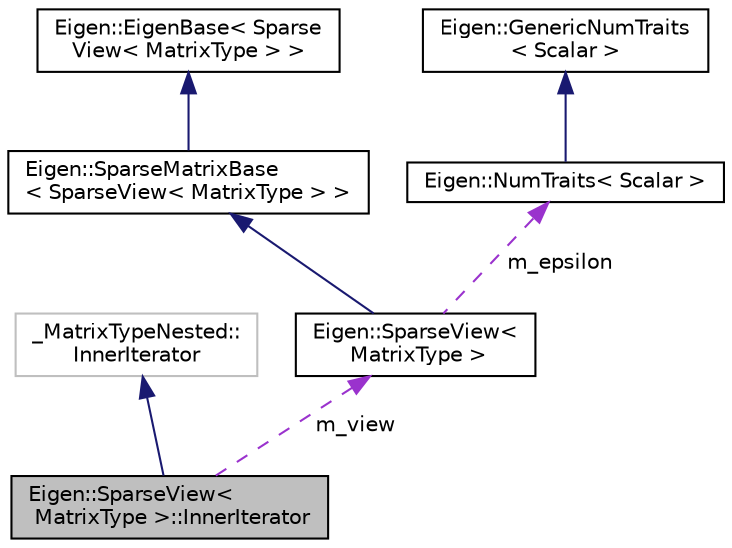 digraph "Eigen::SparseView&lt; MatrixType &gt;::InnerIterator"
{
  edge [fontname="Helvetica",fontsize="10",labelfontname="Helvetica",labelfontsize="10"];
  node [fontname="Helvetica",fontsize="10",shape=record];
  Node1 [label="Eigen::SparseView\<\l MatrixType \>::InnerIterator",height=0.2,width=0.4,color="black", fillcolor="grey75", style="filled" fontcolor="black"];
  Node2 -> Node1 [dir="back",color="midnightblue",fontsize="10",style="solid",fontname="Helvetica"];
  Node2 [label="_MatrixTypeNested::\lInnerIterator",height=0.2,width=0.4,color="grey75", fillcolor="white", style="filled"];
  Node3 -> Node1 [dir="back",color="darkorchid3",fontsize="10",style="dashed",label=" m_view" ,fontname="Helvetica"];
  Node3 [label="Eigen::SparseView\<\l MatrixType \>",height=0.2,width=0.4,color="black", fillcolor="white", style="filled",URL="$classEigen_1_1SparseView.html"];
  Node4 -> Node3 [dir="back",color="midnightblue",fontsize="10",style="solid",fontname="Helvetica"];
  Node4 [label="Eigen::SparseMatrixBase\l\< SparseView\< MatrixType \> \>",height=0.2,width=0.4,color="black", fillcolor="white", style="filled",URL="$classEigen_1_1SparseMatrixBase.html"];
  Node5 -> Node4 [dir="back",color="midnightblue",fontsize="10",style="solid",fontname="Helvetica"];
  Node5 [label="Eigen::EigenBase\< Sparse\lView\< MatrixType \> \>",height=0.2,width=0.4,color="black", fillcolor="white", style="filled",URL="$structEigen_1_1EigenBase.html"];
  Node6 -> Node3 [dir="back",color="darkorchid3",fontsize="10",style="dashed",label=" m_epsilon" ,fontname="Helvetica"];
  Node6 [label="Eigen::NumTraits\< Scalar \>",height=0.2,width=0.4,color="black", fillcolor="white", style="filled",URL="$structEigen_1_1NumTraits.html"];
  Node7 -> Node6 [dir="back",color="midnightblue",fontsize="10",style="solid",fontname="Helvetica"];
  Node7 [label="Eigen::GenericNumTraits\l\< Scalar \>",height=0.2,width=0.4,color="black", fillcolor="white", style="filled",URL="$structEigen_1_1GenericNumTraits.html"];
}

